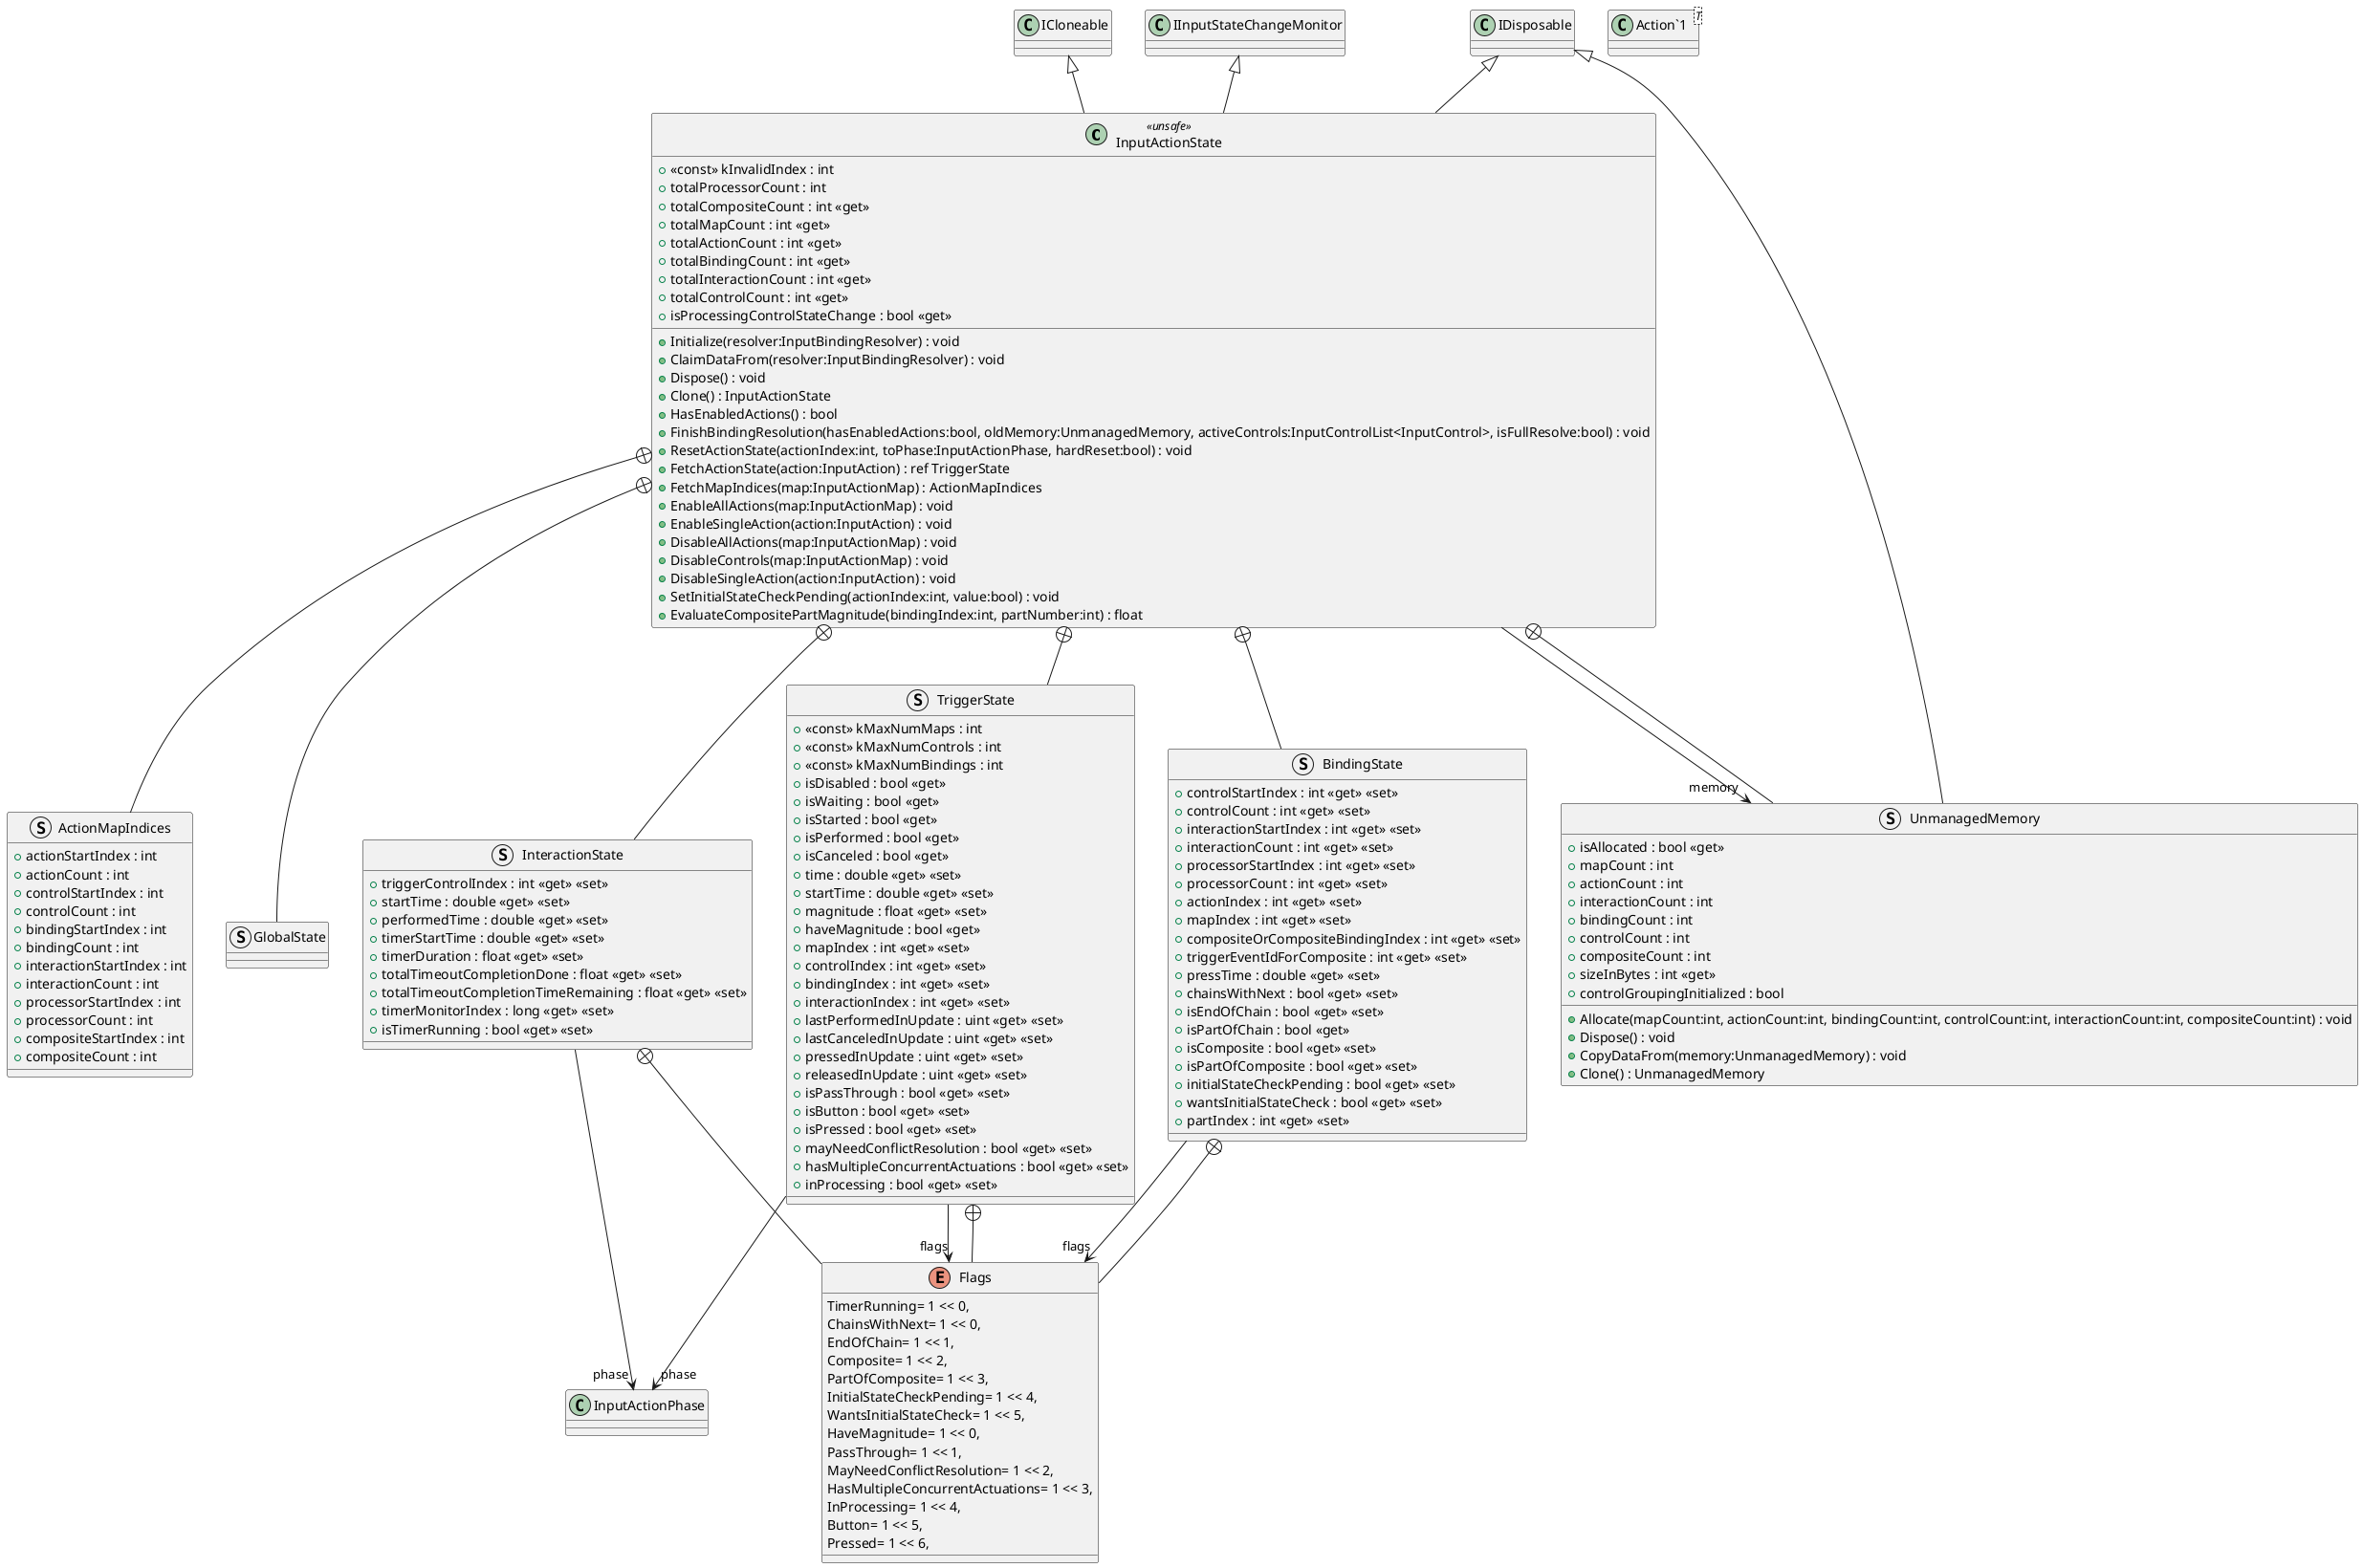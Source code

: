 @startuml
class InputActionState <<unsafe>> {
    + <<const>> kInvalidIndex : int
    + totalProcessorCount : int
    + totalCompositeCount : int <<get>>
    + totalMapCount : int <<get>>
    + totalActionCount : int <<get>>
    + totalBindingCount : int <<get>>
    + totalInteractionCount : int <<get>>
    + totalControlCount : int <<get>>
    + isProcessingControlStateChange : bool <<get>>
    + Initialize(resolver:InputBindingResolver) : void
    + ClaimDataFrom(resolver:InputBindingResolver) : void
    + Dispose() : void
    + Clone() : InputActionState
    + HasEnabledActions() : bool
    + FinishBindingResolution(hasEnabledActions:bool, oldMemory:UnmanagedMemory, activeControls:InputControlList<InputControl>, isFullResolve:bool) : void
    + ResetActionState(actionIndex:int, toPhase:InputActionPhase, hardReset:bool) : void
    + FetchActionState(action:InputAction) : ref TriggerState
    + FetchMapIndices(map:InputActionMap) : ActionMapIndices
    + EnableAllActions(map:InputActionMap) : void
    + EnableSingleAction(action:InputAction) : void
    + DisableAllActions(map:InputActionMap) : void
    + DisableControls(map:InputActionMap) : void
    + DisableSingleAction(action:InputAction) : void
    + SetInitialStateCheckPending(actionIndex:int, value:bool) : void
    + EvaluateCompositePartMagnitude(bindingIndex:int, partNumber:int) : float
}
class "Action`1"<T> {
}
struct InteractionState {
    + triggerControlIndex : int <<get>> <<set>>
    + startTime : double <<get>> <<set>>
    + performedTime : double <<get>> <<set>>
    + timerStartTime : double <<get>> <<set>>
    + timerDuration : float <<get>> <<set>>
    + totalTimeoutCompletionDone : float <<get>> <<set>>
    + totalTimeoutCompletionTimeRemaining : float <<get>> <<set>>
    + timerMonitorIndex : long <<get>> <<set>>
    + isTimerRunning : bool <<get>> <<set>>
}
struct BindingState {
    + controlStartIndex : int <<get>> <<set>>
    + controlCount : int <<get>> <<set>>
    + interactionStartIndex : int <<get>> <<set>>
    + interactionCount : int <<get>> <<set>>
    + processorStartIndex : int <<get>> <<set>>
    + processorCount : int <<get>> <<set>>
    + actionIndex : int <<get>> <<set>>
    + mapIndex : int <<get>> <<set>>
    + compositeOrCompositeBindingIndex : int <<get>> <<set>>
    + triggerEventIdForComposite : int <<get>> <<set>>
    + pressTime : double <<get>> <<set>>
    + chainsWithNext : bool <<get>> <<set>>
    + isEndOfChain : bool <<get>> <<set>>
    + isPartOfChain : bool <<get>>
    + isComposite : bool <<get>> <<set>>
    + isPartOfComposite : bool <<get>> <<set>>
    + initialStateCheckPending : bool <<get>> <<set>>
    + wantsInitialStateCheck : bool <<get>> <<set>>
    + partIndex : int <<get>> <<set>>
}
struct TriggerState {
    + <<const>> kMaxNumMaps : int
    + <<const>> kMaxNumControls : int
    + <<const>> kMaxNumBindings : int
    + isDisabled : bool <<get>>
    + isWaiting : bool <<get>>
    + isStarted : bool <<get>>
    + isPerformed : bool <<get>>
    + isCanceled : bool <<get>>
    + time : double <<get>> <<set>>
    + startTime : double <<get>> <<set>>
    + magnitude : float <<get>> <<set>>
    + haveMagnitude : bool <<get>>
    + mapIndex : int <<get>> <<set>>
    + controlIndex : int <<get>> <<set>>
    + bindingIndex : int <<get>> <<set>>
    + interactionIndex : int <<get>> <<set>>
    + lastPerformedInUpdate : uint <<get>> <<set>>
    + lastCanceledInUpdate : uint <<get>> <<set>>
    + pressedInUpdate : uint <<get>> <<set>>
    + releasedInUpdate : uint <<get>> <<set>>
    + isPassThrough : bool <<get>> <<set>>
    + isButton : bool <<get>> <<set>>
    + isPressed : bool <<get>> <<set>>
    + mayNeedConflictResolution : bool <<get>> <<set>>
    + hasMultipleConcurrentActuations : bool <<get>> <<set>>
    + inProcessing : bool <<get>> <<set>>
}
struct ActionMapIndices {
    + actionStartIndex : int
    + actionCount : int
    + controlStartIndex : int
    + controlCount : int
    + bindingStartIndex : int
    + bindingCount : int
    + interactionStartIndex : int
    + interactionCount : int
    + processorStartIndex : int
    + processorCount : int
    + compositeStartIndex : int
    + compositeCount : int
}
struct UnmanagedMemory {
    + isAllocated : bool <<get>>
    + mapCount : int
    + actionCount : int
    + interactionCount : int
    + bindingCount : int
    + controlCount : int
    + compositeCount : int
    + sizeInBytes : int <<get>>
    + controlGroupingInitialized : bool
    + Allocate(mapCount:int, actionCount:int, bindingCount:int, controlCount:int, interactionCount:int, compositeCount:int) : void
    + Dispose() : void
    + CopyDataFrom(memory:UnmanagedMemory) : void
    + Clone() : UnmanagedMemory
}
struct GlobalState {
}
enum Flags {
    TimerRunning= 1 << 0,
}
enum Flags {
    ChainsWithNext= 1 << 0,
    EndOfChain= 1 << 1,
    Composite= 1 << 2,
    PartOfComposite= 1 << 3,
    InitialStateCheckPending= 1 << 4,
    WantsInitialStateCheck= 1 << 5,
}
enum Flags {
    HaveMagnitude= 1 << 0,
    PassThrough= 1 << 1,
    MayNeedConflictResolution= 1 << 2,
    HasMultipleConcurrentActuations= 1 << 3,
    InProcessing= 1 << 4,
    Button= 1 << 5,
    Pressed= 1 << 6,
}
IInputStateChangeMonitor <|-- InputActionState
ICloneable <|-- InputActionState
IDisposable <|-- InputActionState
InputActionState --> "memory" UnmanagedMemory
InputActionState +-- InteractionState
InteractionState --> "phase" InputActionPhase
InputActionState +-- BindingState
BindingState --> "flags" Flags
InputActionState +-- TriggerState
TriggerState --> "phase" InputActionPhase
TriggerState --> "flags" Flags
InputActionState +-- ActionMapIndices
InputActionState +-- UnmanagedMemory
IDisposable <|-- UnmanagedMemory
InputActionState +-- GlobalState
InteractionState +-- Flags
BindingState +-- Flags
TriggerState +-- Flags
@enduml

